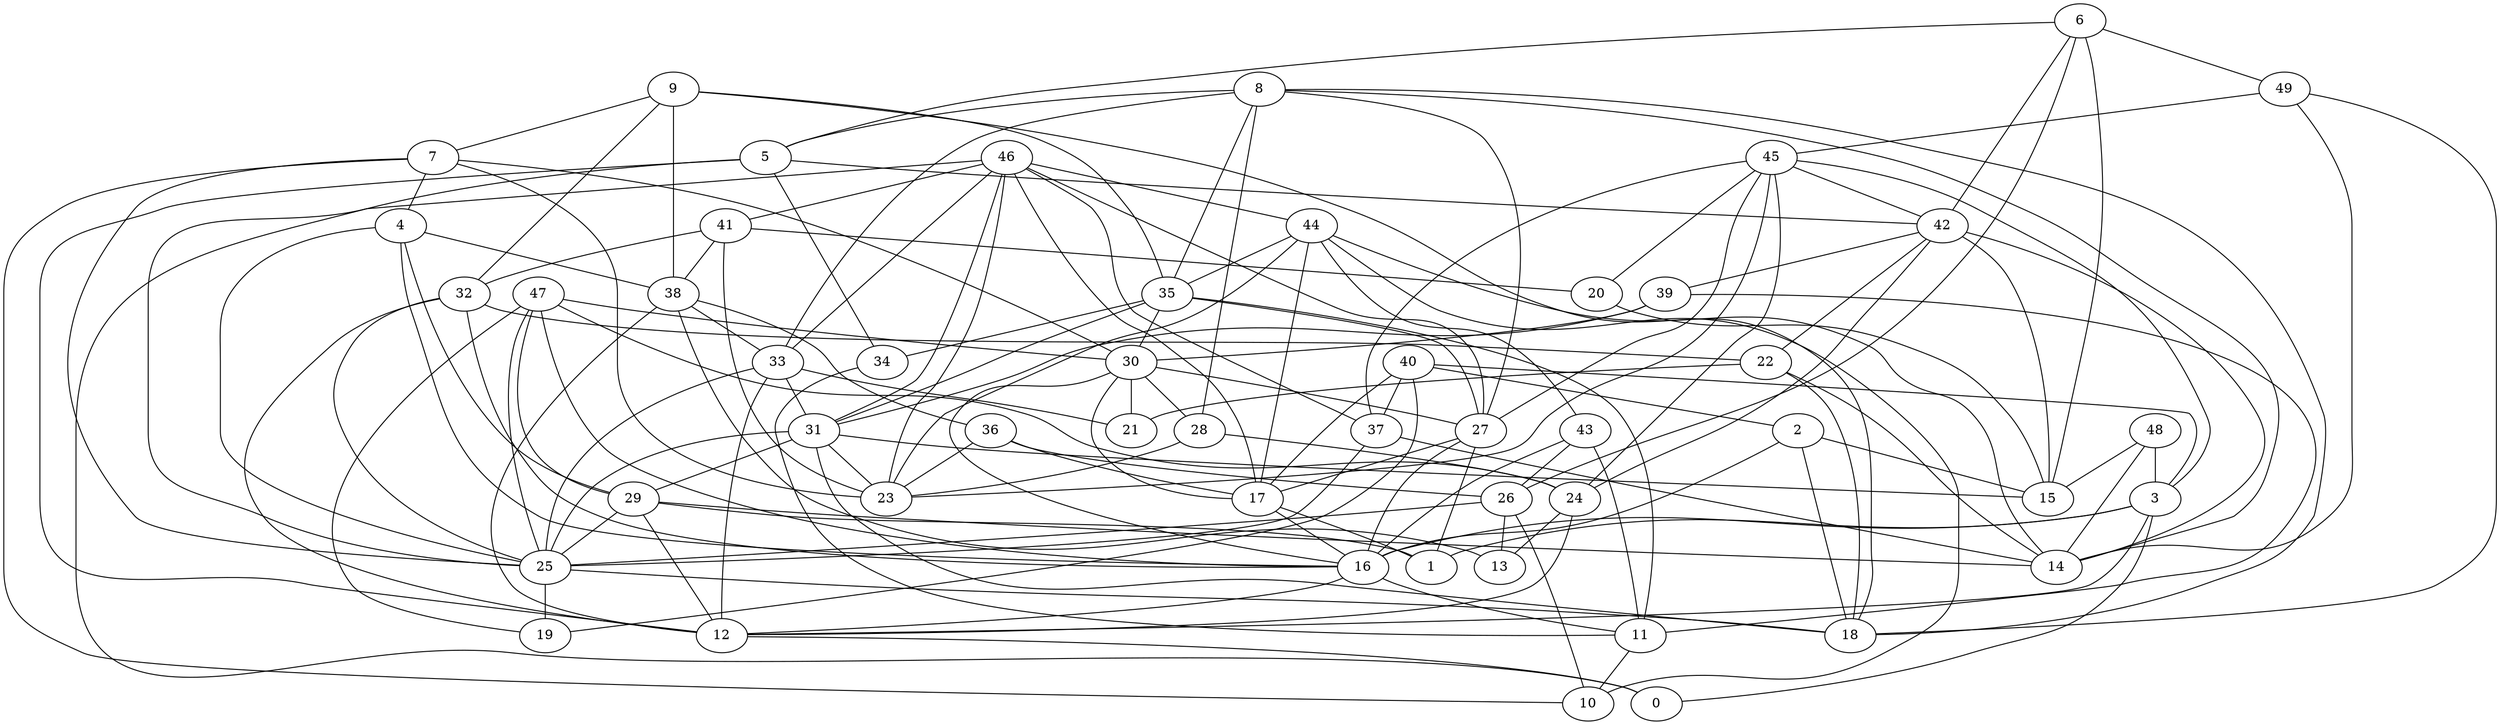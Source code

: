 digraph GG_graph {

subgraph G_graph {
edge [color = black]
"39" -> "11" [dir = none]
"39" -> "30" [dir = none]
"11" -> "10" [dir = none]
"35" -> "34" [dir = none]
"35" -> "11" [dir = none]
"35" -> "31" [dir = none]
"35" -> "27" [dir = none]
"27" -> "16" [dir = none]
"33" -> "31" [dir = none]
"33" -> "21" [dir = none]
"20" -> "15" [dir = none]
"28" -> "23" [dir = none]
"41" -> "38" [dir = none]
"41" -> "23" [dir = none]
"41" -> "20" [dir = none]
"41" -> "32" [dir = none]
"31" -> "25" [dir = none]
"31" -> "23" [dir = none]
"31" -> "18" [dir = none]
"31" -> "29" [dir = none]
"46" -> "37" [dir = none]
"46" -> "0" [dir = none]
"46" -> "44" [dir = none]
"46" -> "23" [dir = none]
"46" -> "17" [dir = none]
"46" -> "31" [dir = none]
"7" -> "4" [dir = none]
"29" -> "1" [dir = none]
"29" -> "12" [dir = none]
"29" -> "14" [dir = none]
"37" -> "25" [dir = none]
"26" -> "13" [dir = none]
"26" -> "10" [dir = none]
"32" -> "12" [dir = none]
"25" -> "19" [dir = none]
"2" -> "18" [dir = none]
"2" -> "16" [dir = none]
"9" -> "7" [dir = none]
"9" -> "18" [dir = none]
"9" -> "32" [dir = none]
"22" -> "14" [dir = none]
"47" -> "30" [dir = none]
"47" -> "29" [dir = none]
"47" -> "24" [dir = none]
"16" -> "11" [dir = none]
"8" -> "33" [dir = none]
"8" -> "35" [dir = none]
"8" -> "5" [dir = none]
"8" -> "18" [dir = none]
"8" -> "28" [dir = none]
"38" -> "33" [dir = none]
"38" -> "36" [dir = none]
"38" -> "13" [dir = none]
"48" -> "3" [dir = none]
"48" -> "14" [dir = none]
"4" -> "25" [dir = none]
"4" -> "16" [dir = none]
"4" -> "29" [dir = none]
"49" -> "14" [dir = none]
"49" -> "45" [dir = none]
"42" -> "14" [dir = none]
"42" -> "24" [dir = none]
"42" -> "15" [dir = none]
"42" -> "22" [dir = none]
"43" -> "11" [dir = none]
"36" -> "26" [dir = none]
"36" -> "23" [dir = none]
"36" -> "17" [dir = none]
"12" -> "0" [dir = none]
"44" -> "17" [dir = none]
"44" -> "35" [dir = none]
"44" -> "10" [dir = none]
"44" -> "43" [dir = none]
"44" -> "14" [dir = none]
"40" -> "17" [dir = none]
"40" -> "3" [dir = none]
"40" -> "19" [dir = none]
"40" -> "37" [dir = none]
"17" -> "16" [dir = none]
"30" -> "16" [dir = none]
"30" -> "21" [dir = none]
"30" -> "17" [dir = none]
"30" -> "27" [dir = none]
"6" -> "15" [dir = none]
"6" -> "5" [dir = none]
"6" -> "26" [dir = none]
"3" -> "12" [dir = none]
"3" -> "1" [dir = none]
"3" -> "0" [dir = none]
"45" -> "42" [dir = none]
"45" -> "23" [dir = none]
"45" -> "20" [dir = none]
"45" -> "3" [dir = none]
"24" -> "12" [dir = none]
"5" -> "25" [dir = none]
"5" -> "42" [dir = none]
"5" -> "12" [dir = none]
"5" -> "34" [dir = none]
"8" -> "14" [dir = none]
"47" -> "25" [dir = none]
"46" -> "33" [dir = none]
"38" -> "12" [dir = none]
"40" -> "2" [dir = none]
"45" -> "27" [dir = none]
"31" -> "15" [dir = none]
"30" -> "28" [dir = none]
"43" -> "26" [dir = none]
"33" -> "25" [dir = none]
"25" -> "18" [dir = none]
"22" -> "18" [dir = none]
"16" -> "12" [dir = none]
"33" -> "12" [dir = none]
"47" -> "16" [dir = none]
"32" -> "25" [dir = none]
"4" -> "38" [dir = none]
"43" -> "16" [dir = none]
"2" -> "15" [dir = none]
"7" -> "30" [dir = none]
"47" -> "19" [dir = none]
"44" -> "23" [dir = none]
"9" -> "38" [dir = none]
"37" -> "14" [dir = none]
"22" -> "21" [dir = none]
"49" -> "18" [dir = none]
"6" -> "42" [dir = none]
"28" -> "24" [dir = none]
"9" -> "35" [dir = none]
"45" -> "37" [dir = none]
"32" -> "16" [dir = none]
"8" -> "27" [dir = none]
"29" -> "25" [dir = none]
"7" -> "10" [dir = none]
"45" -> "24" [dir = none]
"46" -> "41" [dir = none]
"46" -> "27" [dir = none]
"48" -> "15" [dir = none]
"34" -> "11" [dir = none]
"39" -> "31" [dir = none]
"6" -> "49" [dir = none]
"27" -> "17" [dir = none]
"17" -> "1" [dir = none]
"7" -> "23" [dir = none]
"3" -> "16" [dir = none]
"32" -> "22" [dir = none]
"42" -> "39" [dir = none]
"27" -> "1" [dir = none]
"26" -> "25" [dir = none]
"35" -> "30" [dir = none]
"7" -> "25" [dir = none]
"24" -> "13" [dir = none]
}

}
